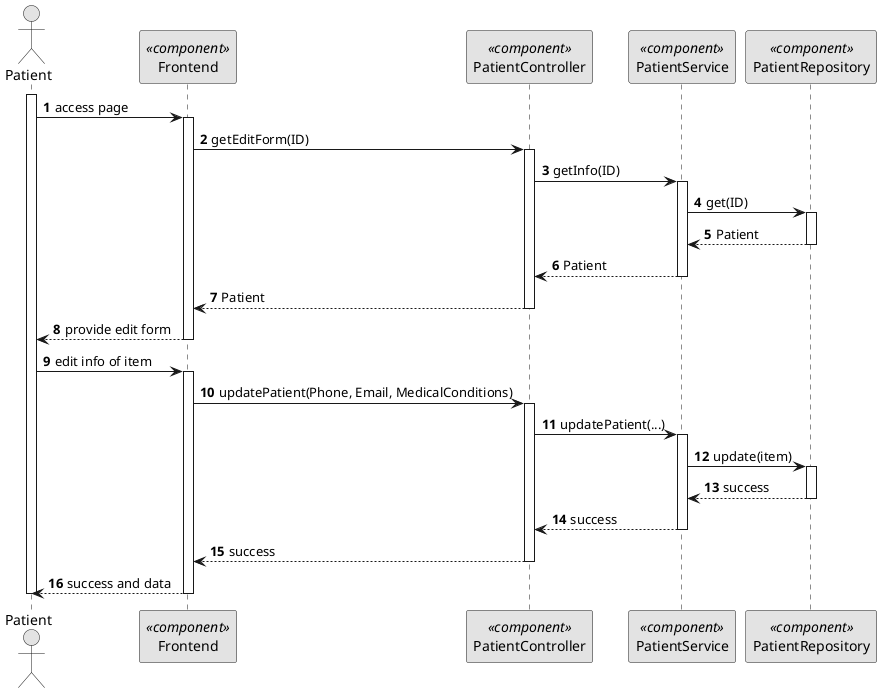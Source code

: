 @startuml 5.1.4
skinparam monochrome true
skinparam packageStyle rectangle
skinparam shadowing false

autonumber

actor "Patient" as AD
participant "Frontend" as FE <<component>>
participant "PatientController" as CTRL <<component>>
participant "PatientService" as SERV <<component>>
participant "PatientRepository" as REPO <<component>>

activate AD
AD -> FE: access page
activate FE
FE -> CTRL: getEditForm(ID)
activate CTRL
CTRL -> SERV: getInfo(ID)
activate SERV
SERV -> REPO: get(ID)
activate REPO
REPO --> SERV: Patient
deactivate REPO
SERV --> CTRL: Patient
deactivate SERV
CTRL --> FE: Patient
deactivate CTRL
FE --> AD: provide edit form
deactivate FE
AD -> FE : edit info of item
activate FE
FE -> CTRL: updatePatient(Phone, Email, MedicalConditions)
activate CTRL
CTRL -> SERV: updatePatient(...)
activate SERV
SERV -> REPO: update(item)
activate REPO
REPO --> SERV: success
deactivate REPO
SERV --> CTRL: success
deactivate SERV
CTRL --> FE: success
deactivate CTRL
FE --> AD : success and data

deactivate FE

deactivate AD



@enduml